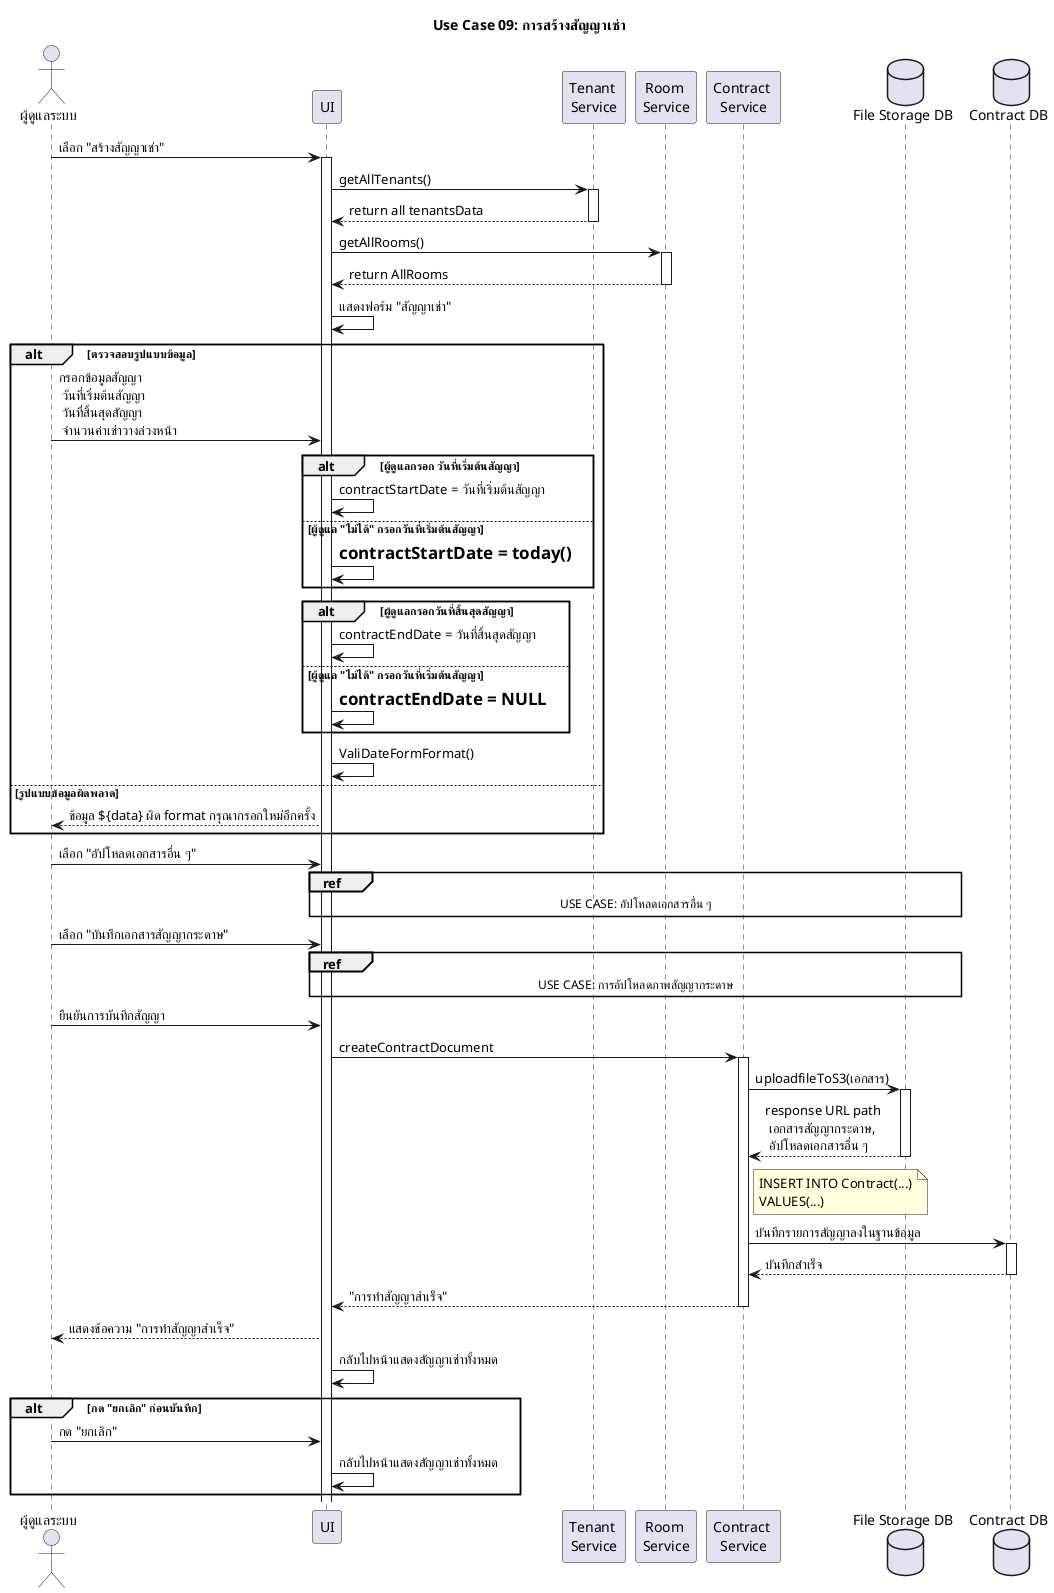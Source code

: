 @startuml
skinparam defaultFontName "TH Sarabun New"
title Use Case 09: การสร้างสัญญาเช่า
actor "ผู้ดูแลระบบ" as Admin
participant "UI" as UI
participant "Tenant \nService" as TeMS
participant "Room \nService" as RoMS

participant "Contract \nService" as ConMS
database "File Storage DB" as S3
database "Contract DB" as DB

Admin -> UI      : เลือก "สร้างสัญญาเช่า"
activate UI


UI -> TeMS         :  getAllTenants()
activate TeMS
TeMS-->UI:  return all tenantsData 
deactivate TeMS


UI -> RoMS         :  getAllRooms()
activate RoMS
RoMS --> UI        : return AllRooms
deactivate RoMS


UI -> UI         : แสดงฟอร์ม "สัญญาเช่า"
alt ตรวจสอบรูปแบบข้อมูล
Admin -> UI      : กรอกข้อมูลสัญญา\n วันที่เริ่มต้นสัญญา \n วันที่สิ้นสุดสัญญา \n จำนวนค่าเช่าวางล่วงหน้า

alt ผู้ดูแลกรอก วันที่เริ่มต้นสัญญา
UI -> UI         :  contractStartDate = วันที่เริ่มต้นสัญญา
else ผู้ดูแล "ไม่ได้" กรอกวันที่เริ่มต้นสัญญา 
UI -> UI         :  =contractStartDate = today()
end

alt ผู้ดูแลกรอกวันที่สิ้นสุดสัญญา
UI -> UI         :  contractEndDate = วันที่สิ้นสุดสัญญา
else ผู้ดูแล "ไม่ได้" กรอกวันที่เริ่มต้นสัญญา 
UI -> UI         :  =contractEndDate = NULL
end

UI -> UI  : ValiDateFormFormat()

else รูปแบบข้อมูลผิดพลาด
UI --> Admin: ข้อมูล ${data} ผิด format กรุณากรอกใหม่อีกครั้ง
end
Admin -> UI      : เลือก "อัปโหลดเอกสารอื่น ๆ"
ref over UI, S3 : USE CASE: อัปโหลดเอกสารอื่น ๆ 

Admin -> UI      : เลือก "บันทึกเอกสารสัญญากระดาษ"
ref over UI, S3 : USE CASE: การอัปโหลดภาพสัญญากระดาษ

Admin -> UI      : ยืนยันการบันทึกสัญญา

UI -> ConMS         : createContractDocument
activate ConMS

ConMS -> S3: uploadfileToS3(เอกสาร)
activate S3
S3 --> ConMS: response URL path \n เอกสารสัญญากระดาษ, \n อัปโหลดเอกสารอื่น ๆ
deactivate S3

note right of ConMS
INSERT INTO Contract(...)
VALUES(...)
end note 
ConMS -> DB:  บันทึกรายการสัญญาลงในฐานข้อมูล
activate DB
DB --> ConMS: บันทึกสำเร็จ
deactivate DB
ConMS --> UI        : "การทำสัญญาสำเร็จ"
deactivate ConMS

UI --> Admin    : แสดงข้อความ "การทำสัญญาสำเร็จ"
UI -> UI         : กลับไปหน้าแสดงสัญญาเช่าทั้งหมด

alt กด "ยกเลิก" ก่อนบันทึก
    Admin -> UI      : กด "ยกเลิก"
    UI -> UI         : กลับไปหน้าแสดงสัญญาเช่าทั้งหมด
end

@enduml
